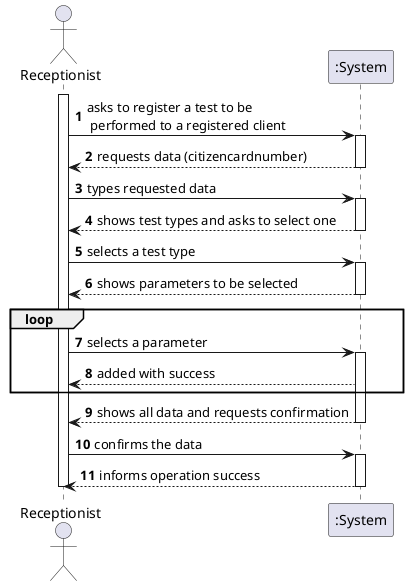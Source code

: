 @startuml
autonumber
actor "Receptionist" as REP

activate REP
REP -> ":System" : asks to register a test to be \n performed to a registered client
activate ":System"
":System" --> REP : requests data (citizencardnumber)
deactivate ":System"

REP -> ":System" : types requested data
activate ":System"
":System" --> REP : shows test types and asks to select one
deactivate ":System"

REP -> ":System" : selects a test type
activate ":System"

":System" --> REP : shows parameters to be selected
deactivate ":System"

loop
REP -> ":System" : selects a parameter
activate ":System"
":System" --> REP : added with success
end

":System" --> REP : shows all data and requests confirmation
deactivate ":System"

REP -> ":System" : confirms the data
activate ":System"
":System" --> REP : informs operation success
deactivate ":System"

deactivate REP

@enduml